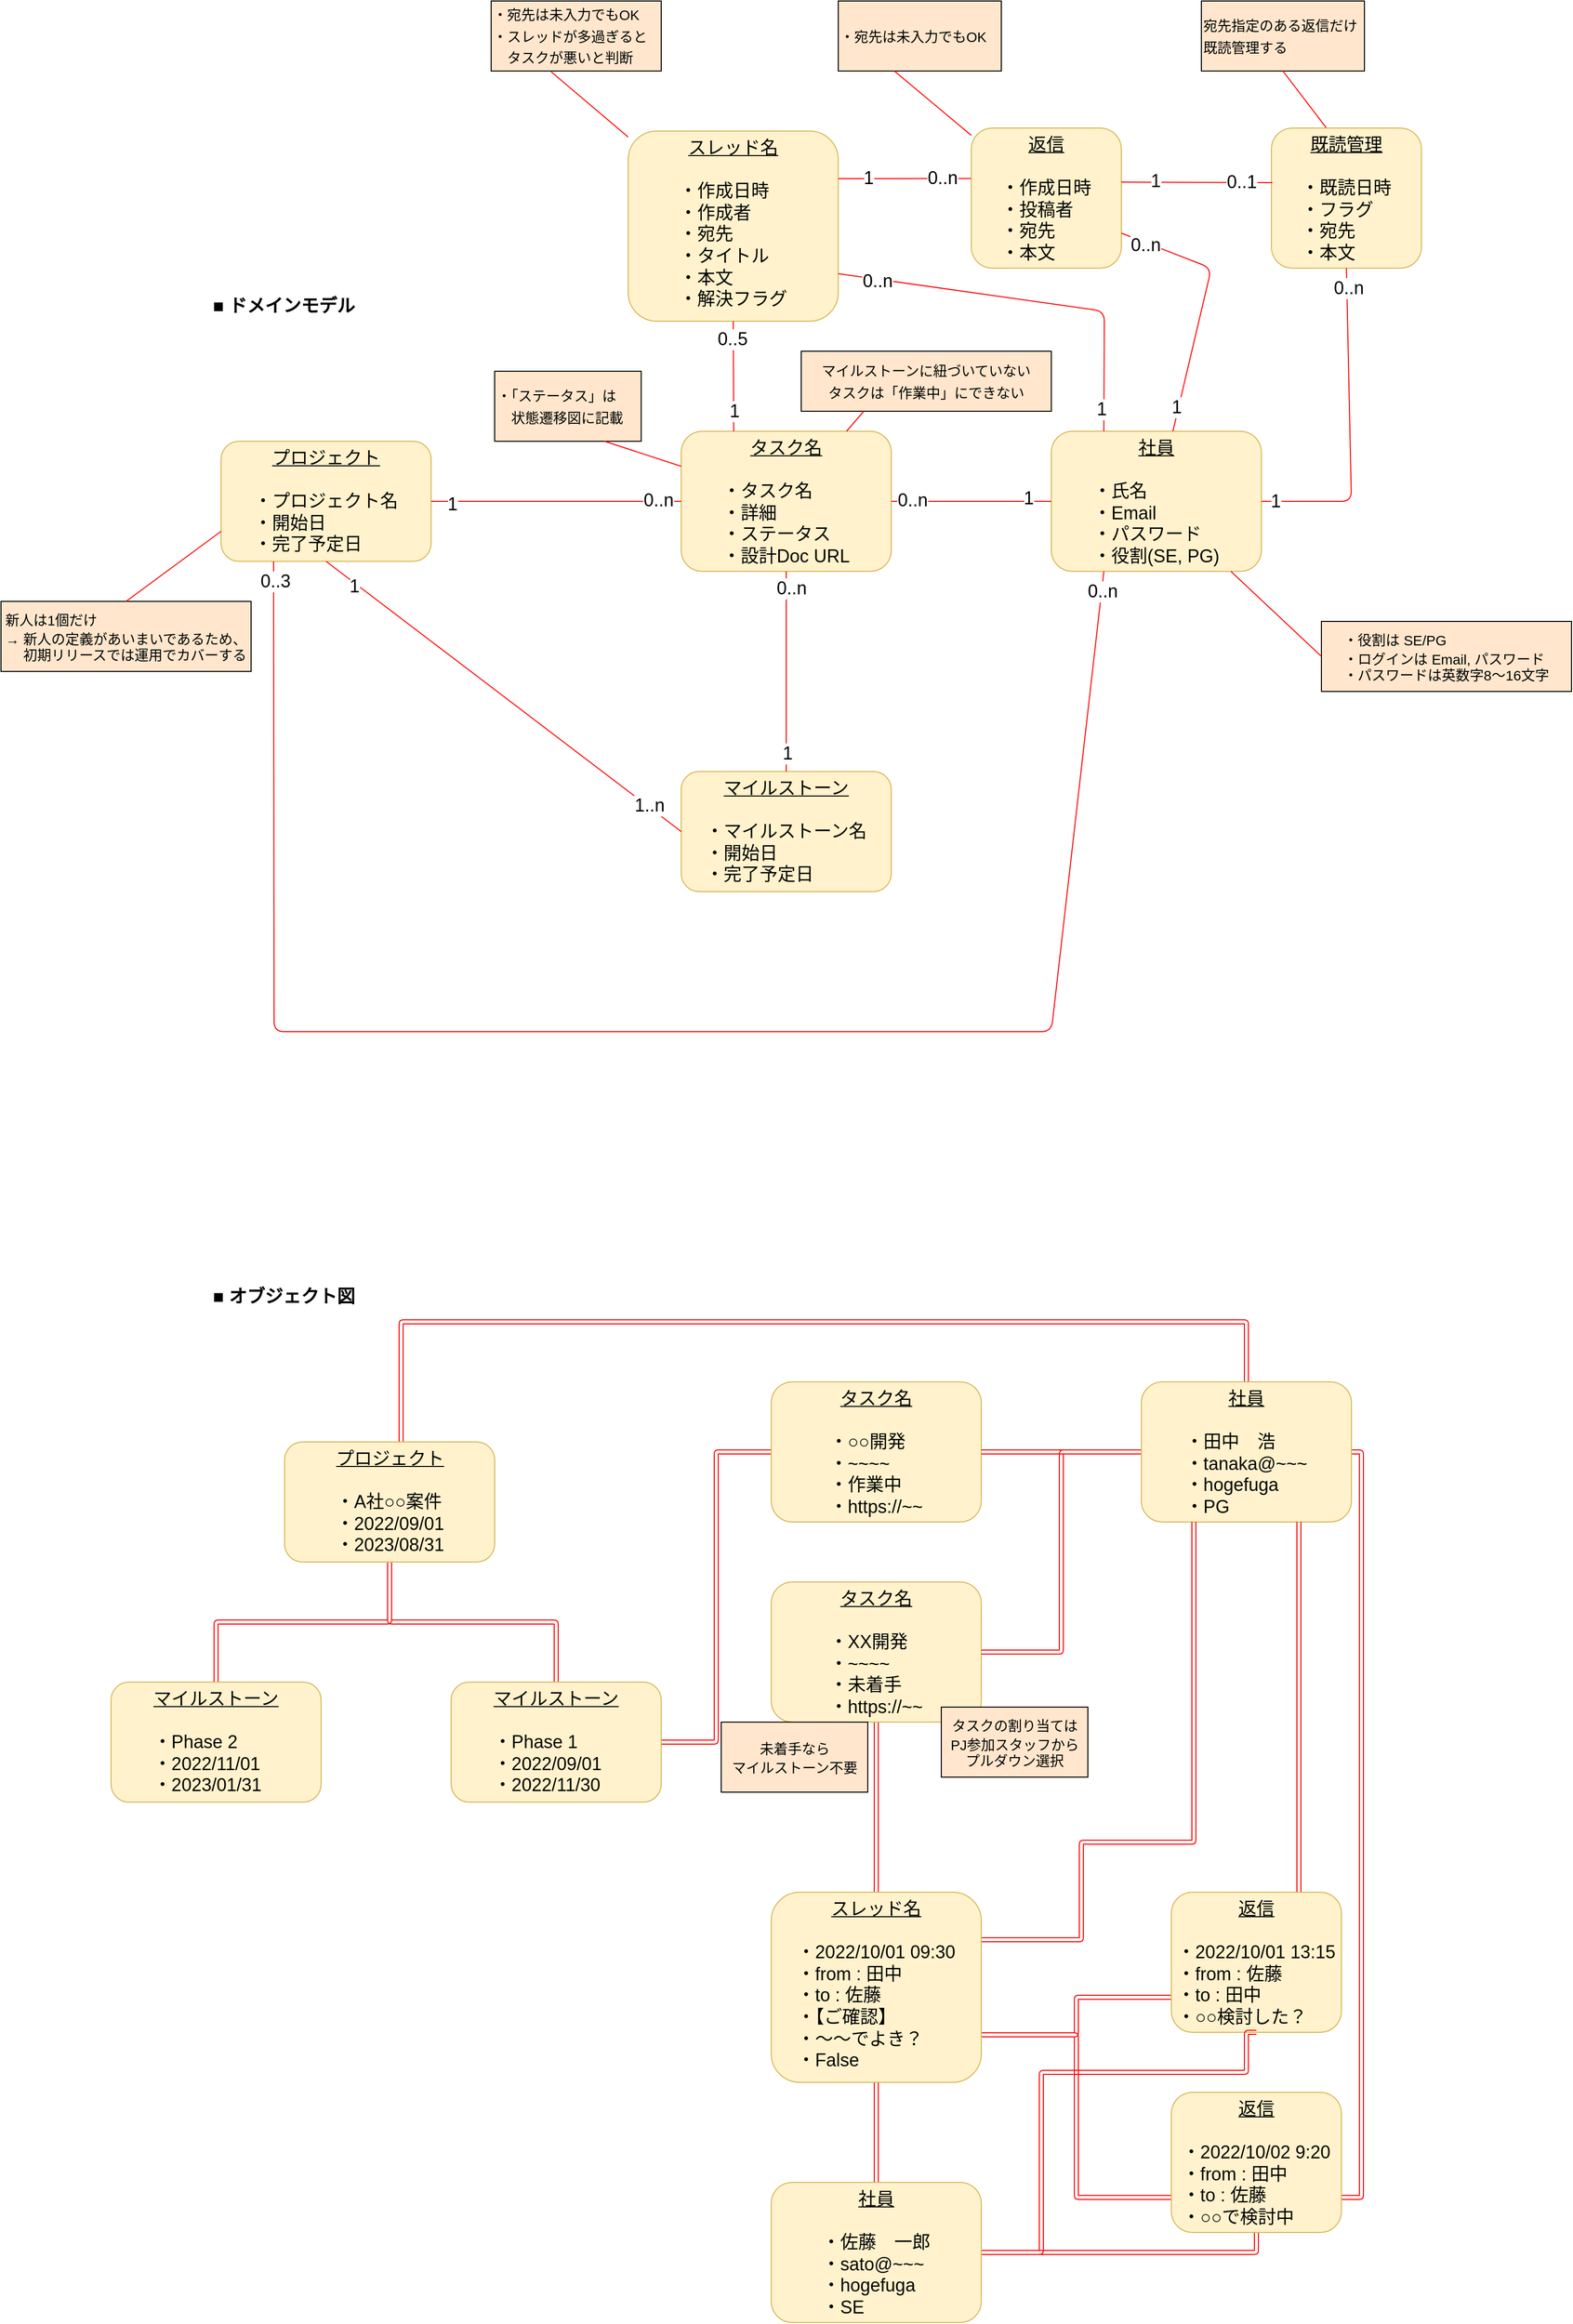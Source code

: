 <mxfile>
    <diagram id="kV98len1ymx3FDmM5QV4" name="Page-1">
        <mxGraphModel dx="2331" dy="1894" grid="1" gridSize="10" guides="1" tooltips="1" connect="1" arrows="1" fold="1" page="1" pageScale="1" pageWidth="850" pageHeight="1100" math="0" shadow="0">
            <root>
                <mxCell id="0"/>
                <mxCell id="1" parent="0"/>
                <mxCell id="2" value="&lt;b style=&quot;border-color: var(--border-color); font-size: 18px;&quot;&gt;■ ドメインモデル&lt;/b&gt;" style="text;html=1;strokeColor=none;fillColor=none;align=left;verticalAlign=middle;whiteSpace=wrap;rounded=0;" parent="1" vertex="1">
                    <mxGeometry x="20" y="10" width="160" height="30" as="geometry"/>
                </mxCell>
                <mxCell id="3" value="&lt;b style=&quot;border-color: var(--border-color); font-size: 18px;&quot;&gt;■ オブジェクト図&lt;/b&gt;" style="text;html=1;strokeColor=none;fillColor=none;align=left;verticalAlign=middle;whiteSpace=wrap;rounded=0;" parent="1" vertex="1">
                    <mxGeometry x="20" y="1000" width="170" height="30" as="geometry"/>
                </mxCell>
                <mxCell id="4" value="&lt;u&gt;プロジェクト&lt;/u&gt;&lt;br&gt;&lt;br&gt;&lt;div style=&quot;text-align: left;&quot;&gt;&lt;span style=&quot;background-color: initial;&quot;&gt;・プロジェクト名&lt;/span&gt;&lt;/div&gt;&lt;div style=&quot;text-align: left;&quot;&gt;&lt;span style=&quot;background-color: initial;&quot;&gt;・開始日&lt;/span&gt;&lt;/div&gt;&lt;div style=&quot;text-align: left;&quot;&gt;&lt;span style=&quot;background-color: initial;&quot;&gt;・完了予定日&lt;/span&gt;&lt;/div&gt;" style="rounded=1;whiteSpace=wrap;html=1;fontSize=18;verticalAlign=top;fillColor=#fff2cc;strokeColor=#d6b656;" parent="1" vertex="1">
                    <mxGeometry x="30" y="160" width="210" height="120" as="geometry"/>
                </mxCell>
                <mxCell id="5" value="&lt;u&gt;タスク名&lt;/u&gt;&lt;br&gt;&lt;br&gt;&lt;div style=&quot;text-align: left;&quot;&gt;&lt;span style=&quot;background-color: initial;&quot;&gt;・タスク名&lt;/span&gt;&lt;/div&gt;&lt;div style=&quot;text-align: left;&quot;&gt;&lt;span style=&quot;background-color: initial;&quot;&gt;・詳細&lt;/span&gt;&lt;/div&gt;&lt;div style=&quot;text-align: left;&quot;&gt;&lt;span style=&quot;background-color: initial;&quot;&gt;・ステータス&lt;/span&gt;&lt;/div&gt;&lt;div style=&quot;text-align: left;&quot;&gt;&lt;span style=&quot;background-color: initial;&quot;&gt;・設計Doc URL&lt;/span&gt;&lt;/div&gt;" style="rounded=1;whiteSpace=wrap;html=1;fontSize=18;verticalAlign=top;fillColor=#fff2cc;strokeColor=#d6b656;" parent="1" vertex="1">
                    <mxGeometry x="490" y="150" width="210" height="140" as="geometry"/>
                </mxCell>
                <mxCell id="6" value="" style="endArrow=none;html=1;fontSize=18;exitX=1;exitY=0.5;exitDx=0;exitDy=0;entryX=0;entryY=0.5;entryDx=0;entryDy=0;strokeColor=#FF0000;" parent="1" source="4" target="5" edge="1">
                    <mxGeometry width="50" height="50" relative="1" as="geometry">
                        <mxPoint x="300" y="150" as="sourcePoint"/>
                        <mxPoint x="350" y="100" as="targetPoint"/>
                    </mxGeometry>
                </mxCell>
                <mxCell id="7" value="0..n" style="edgeLabel;html=1;align=center;verticalAlign=middle;resizable=0;points=[];fontSize=18;" parent="6" vertex="1" connectable="0">
                    <mxGeometry x="0.814" y="1" relative="1" as="geometry">
                        <mxPoint as="offset"/>
                    </mxGeometry>
                </mxCell>
                <mxCell id="8" value="1" style="edgeLabel;html=1;align=center;verticalAlign=middle;resizable=0;points=[];fontSize=18;" parent="6" vertex="1" connectable="0">
                    <mxGeometry x="-0.832" y="-3" relative="1" as="geometry">
                        <mxPoint as="offset"/>
                    </mxGeometry>
                </mxCell>
                <mxCell id="9" value="&lt;u&gt;マイルストーン&lt;/u&gt;&lt;br&gt;&lt;br&gt;&lt;div style=&quot;text-align: left;&quot;&gt;&lt;span style=&quot;background-color: initial;&quot;&gt;・マイルストーン名&lt;/span&gt;&lt;/div&gt;&lt;div style=&quot;text-align: left;&quot;&gt;&lt;span style=&quot;background-color: initial;&quot;&gt;・開始日&lt;/span&gt;&lt;/div&gt;&lt;div style=&quot;text-align: left;&quot;&gt;&lt;span style=&quot;background-color: initial;&quot;&gt;・完了予定日&lt;/span&gt;&lt;/div&gt;" style="rounded=1;whiteSpace=wrap;html=1;fontSize=18;verticalAlign=top;fillColor=#fff2cc;strokeColor=#d6b656;" parent="1" vertex="1">
                    <mxGeometry x="490" y="490" width="210" height="120" as="geometry"/>
                </mxCell>
                <mxCell id="10" value="" style="endArrow=none;html=1;fontSize=18;exitX=0.5;exitY=1;exitDx=0;exitDy=0;entryX=0;entryY=0.5;entryDx=0;entryDy=0;strokeColor=#FF0000;" parent="1" source="4" target="9" edge="1">
                    <mxGeometry width="50" height="50" relative="1" as="geometry">
                        <mxPoint x="250" y="280" as="sourcePoint"/>
                        <mxPoint x="500" y="280" as="targetPoint"/>
                    </mxGeometry>
                </mxCell>
                <mxCell id="11" value="1..n" style="edgeLabel;html=1;align=center;verticalAlign=middle;resizable=0;points=[];fontSize=18;" parent="10" vertex="1" connectable="0">
                    <mxGeometry x="0.814" y="1" relative="1" as="geometry">
                        <mxPoint as="offset"/>
                    </mxGeometry>
                </mxCell>
                <mxCell id="12" value="1" style="edgeLabel;html=1;align=center;verticalAlign=middle;resizable=0;points=[];fontSize=18;" parent="10" vertex="1" connectable="0">
                    <mxGeometry x="-0.832" y="-3" relative="1" as="geometry">
                        <mxPoint as="offset"/>
                    </mxGeometry>
                </mxCell>
                <mxCell id="16" value="" style="endArrow=none;html=1;fontSize=18;exitX=0.5;exitY=1;exitDx=0;exitDy=0;strokeColor=#FF0000;" parent="1" source="5" target="9" edge="1">
                    <mxGeometry width="50" height="50" relative="1" as="geometry">
                        <mxPoint x="370" y="260" as="sourcePoint"/>
                        <mxPoint x="725" y="500" as="targetPoint"/>
                    </mxGeometry>
                </mxCell>
                <mxCell id="17" value="1" style="edgeLabel;html=1;align=center;verticalAlign=middle;resizable=0;points=[];fontSize=18;" parent="16" vertex="1" connectable="0">
                    <mxGeometry x="0.814" y="1" relative="1" as="geometry">
                        <mxPoint as="offset"/>
                    </mxGeometry>
                </mxCell>
                <mxCell id="18" value="1" style="edgeLabel;html=1;align=center;verticalAlign=middle;resizable=0;points=[];fontSize=18;" parent="16" vertex="1" connectable="0">
                    <mxGeometry x="-0.832" y="-3" relative="1" as="geometry">
                        <mxPoint as="offset"/>
                    </mxGeometry>
                </mxCell>
                <mxCell id="19" value="0..n" style="edgeLabel;html=1;align=center;verticalAlign=middle;resizable=0;points=[];fontSize=18;" parent="16" vertex="1" connectable="0">
                    <mxGeometry x="-0.829" y="5" relative="1" as="geometry">
                        <mxPoint as="offset"/>
                    </mxGeometry>
                </mxCell>
                <mxCell id="20" value="&lt;font style=&quot;font-size: 14px;&quot;&gt;マイルストーンに紐づいていない&lt;br&gt;タスクは「作業中」にできない&lt;/font&gt;" style="rounded=0;whiteSpace=wrap;html=1;fontSize=18;fillColor=#FFE6CC;" parent="1" vertex="1">
                    <mxGeometry x="610" y="70" width="250" height="60" as="geometry"/>
                </mxCell>
                <mxCell id="21" value="" style="endArrow=none;html=1;fontSize=18;exitX=0.25;exitY=1;exitDx=0;exitDy=0;strokeColor=#FF0000;" parent="1" source="20" target="5" edge="1">
                    <mxGeometry width="50" height="50" relative="1" as="geometry">
                        <mxPoint x="200" y="500" as="sourcePoint"/>
                        <mxPoint x="555" y="740" as="targetPoint"/>
                    </mxGeometry>
                </mxCell>
                <mxCell id="24" value="&lt;u&gt;社員&lt;/u&gt;&lt;br&gt;&lt;br&gt;&lt;div style=&quot;text-align: left;&quot;&gt;&lt;span style=&quot;background-color: initial;&quot;&gt;・氏名&lt;/span&gt;&lt;/div&gt;&lt;div style=&quot;text-align: left;&quot;&gt;&lt;span style=&quot;background-color: initial;&quot;&gt;・Email&lt;/span&gt;&lt;/div&gt;&lt;div style=&quot;text-align: left;&quot;&gt;&lt;span style=&quot;background-color: initial;&quot;&gt;・パスワード&lt;/span&gt;&lt;/div&gt;&lt;div style=&quot;text-align: left;&quot;&gt;&lt;span style=&quot;background-color: initial;&quot;&gt;・役割(SE, PG)&lt;/span&gt;&lt;/div&gt;" style="rounded=1;whiteSpace=wrap;html=1;fontSize=18;verticalAlign=top;fillColor=#fff2cc;strokeColor=#d6b656;" parent="1" vertex="1">
                    <mxGeometry x="860" y="150" width="210" height="140" as="geometry"/>
                </mxCell>
                <mxCell id="25" value="&lt;div style=&quot;text-align: left;&quot;&gt;&lt;span style=&quot;font-size: 14px; background-color: initial;&quot;&gt;・役割は SE/PG&lt;/span&gt;&lt;/div&gt;&lt;span style=&quot;font-size: 14px;&quot;&gt;&lt;div style=&quot;text-align: left;&quot;&gt;&lt;span style=&quot;background-color: initial;&quot;&gt;・ログインは Email, パスワード&lt;/span&gt;&lt;/div&gt;&lt;div style=&quot;text-align: left;&quot;&gt;&lt;span style=&quot;background-color: initial;&quot;&gt;・パスワードは英数字8～16文字&lt;/span&gt;&lt;/div&gt;&lt;/span&gt;" style="rounded=0;whiteSpace=wrap;html=1;fontSize=18;fillColor=#FFE6CC;" parent="1" vertex="1">
                    <mxGeometry x="1130" y="340" width="250" height="70" as="geometry"/>
                </mxCell>
                <mxCell id="26" value="" style="endArrow=none;html=1;fontSize=18;exitX=0;exitY=0.5;exitDx=0;exitDy=0;strokeColor=#FF0000;" parent="1" source="25" target="24" edge="1">
                    <mxGeometry width="50" height="50" relative="1" as="geometry">
                        <mxPoint x="1173.75" y="170" as="sourcePoint"/>
                        <mxPoint x="1100" y="240" as="targetPoint"/>
                    </mxGeometry>
                </mxCell>
                <mxCell id="31" value="" style="endArrow=none;html=1;fontSize=18;exitX=0;exitY=0.5;exitDx=0;exitDy=0;strokeColor=#FF0000;entryX=1;entryY=0.5;entryDx=0;entryDy=0;" parent="1" source="24" target="5" edge="1">
                    <mxGeometry width="50" height="50" relative="1" as="geometry">
                        <mxPoint x="752.5" y="90" as="sourcePoint"/>
                        <mxPoint x="678.75" y="160" as="targetPoint"/>
                    </mxGeometry>
                </mxCell>
                <mxCell id="32" value="&lt;span style=&quot;font-size: 18px;&quot;&gt;0..n&lt;/span&gt;" style="edgeLabel;html=1;align=center;verticalAlign=middle;resizable=0;points=[];fontSize=14;" parent="31" vertex="1" connectable="0">
                    <mxGeometry x="0.738" y="-1" relative="1" as="geometry">
                        <mxPoint as="offset"/>
                    </mxGeometry>
                </mxCell>
                <mxCell id="33" value="1" style="edgeLabel;html=1;align=center;verticalAlign=middle;resizable=0;points=[];fontSize=18;" parent="31" vertex="1" connectable="0">
                    <mxGeometry x="-0.709" y="-3" relative="1" as="geometry">
                        <mxPoint as="offset"/>
                    </mxGeometry>
                </mxCell>
                <mxCell id="36" value="" style="endArrow=none;html=1;fontSize=18;exitX=0.25;exitY=1;exitDx=0;exitDy=0;strokeColor=#FF0000;entryX=0.25;entryY=1;entryDx=0;entryDy=0;" parent="1" source="24" target="4" edge="1">
                    <mxGeometry width="50" height="50" relative="1" as="geometry">
                        <mxPoint x="530" y="360" as="sourcePoint"/>
                        <mxPoint x="370" y="360" as="targetPoint"/>
                        <Array as="points">
                            <mxPoint x="860" y="750"/>
                            <mxPoint x="83" y="750"/>
                        </Array>
                    </mxGeometry>
                </mxCell>
                <mxCell id="37" value="&lt;span style=&quot;font-size: 18px;&quot;&gt;0..3&lt;/span&gt;" style="edgeLabel;html=1;align=center;verticalAlign=middle;resizable=0;points=[];fontSize=14;" parent="36" vertex="1" connectable="0">
                    <mxGeometry x="0.738" y="-1" relative="1" as="geometry">
                        <mxPoint y="-204" as="offset"/>
                    </mxGeometry>
                </mxCell>
                <mxCell id="38" value="0..n" style="edgeLabel;html=1;align=center;verticalAlign=middle;resizable=0;points=[];fontSize=18;" parent="36" vertex="1" connectable="0">
                    <mxGeometry x="-0.709" y="-3" relative="1" as="geometry">
                        <mxPoint x="29" y="-227" as="offset"/>
                    </mxGeometry>
                </mxCell>
                <mxCell id="39" value="&lt;div style=&quot;text-align: left;&quot;&gt;&lt;span style=&quot;font-size: 14px; background-color: initial;&quot;&gt;新人は1個だけ&lt;/span&gt;&lt;/div&gt;&lt;span style=&quot;font-size: 14px;&quot;&gt;&lt;div style=&quot;text-align: left;&quot;&gt;&lt;span style=&quot;background-color: initial;&quot;&gt;→ 新人の定義があいまいであるため、&lt;/span&gt;&lt;/div&gt;&lt;div style=&quot;text-align: left;&quot;&gt;&lt;span style=&quot;background-color: initial;&quot;&gt;　 初期リリースでは運用でカバーする&lt;/span&gt;&lt;/div&gt;&lt;/span&gt;" style="rounded=0;whiteSpace=wrap;html=1;fontSize=18;fillColor=#FFE6CC;" parent="1" vertex="1">
                    <mxGeometry x="-190" y="320" width="250" height="70" as="geometry"/>
                </mxCell>
                <mxCell id="40" value="" style="endArrow=none;html=1;fontSize=18;exitX=0;exitY=0.75;exitDx=0;exitDy=0;strokeColor=#FF0000;entryX=0.5;entryY=0;entryDx=0;entryDy=0;" parent="1" source="4" target="39" edge="1">
                    <mxGeometry width="50" height="50" relative="1" as="geometry">
                        <mxPoint x="13.75" y="220" as="sourcePoint"/>
                        <mxPoint x="-60" y="290" as="targetPoint"/>
                    </mxGeometry>
                </mxCell>
                <mxCell id="42" value="&lt;u&gt;スレッド名&lt;/u&gt;&lt;br&gt;&lt;br&gt;&lt;div style=&quot;text-align: left;&quot;&gt;&lt;span style=&quot;background-color: initial;&quot;&gt;・作成日時&lt;/span&gt;&lt;/div&gt;&lt;div style=&quot;text-align: left;&quot;&gt;&lt;span style=&quot;background-color: initial;&quot;&gt;・作成者&lt;/span&gt;&lt;/div&gt;&lt;div style=&quot;text-align: left;&quot;&gt;&lt;span style=&quot;background-color: initial;&quot;&gt;・宛先&lt;/span&gt;&lt;/div&gt;&lt;div style=&quot;text-align: left;&quot;&gt;&lt;span style=&quot;background-color: initial;&quot;&gt;・タイトル&lt;/span&gt;&lt;/div&gt;&lt;div style=&quot;text-align: left;&quot;&gt;&lt;span style=&quot;background-color: initial;&quot;&gt;・本文&lt;/span&gt;&lt;/div&gt;&lt;div style=&quot;text-align: left;&quot;&gt;&lt;span style=&quot;background-color: initial;&quot;&gt;・解決フラグ&lt;/span&gt;&lt;/div&gt;" style="rounded=1;whiteSpace=wrap;html=1;fontSize=18;verticalAlign=top;fillColor=#fff2cc;strokeColor=#d6b656;" parent="1" vertex="1">
                    <mxGeometry x="437" y="-150" width="210" height="190" as="geometry"/>
                </mxCell>
                <mxCell id="43" value="&lt;span style=&quot;font-size: 14px;&quot;&gt;・宛先は未入力でもOK&lt;br&gt;・スレッドが多過ぎると&lt;br&gt;　タスクが悪いと判断&lt;br&gt;&lt;/span&gt;" style="rounded=0;whiteSpace=wrap;html=1;fontSize=18;fillColor=#FFE6CC;align=left;" parent="1" vertex="1">
                    <mxGeometry x="300" y="-280" width="170" height="70" as="geometry"/>
                </mxCell>
                <mxCell id="45" value="" style="endArrow=none;html=1;fontSize=18;exitX=0.353;exitY=1.01;exitDx=0;exitDy=0;strokeColor=#FF0000;exitPerimeter=0;" parent="1" source="43" target="42" edge="1">
                    <mxGeometry width="50" height="50" relative="1" as="geometry">
                        <mxPoint x="763.75" y="-120" as="sourcePoint"/>
                        <mxPoint x="690" y="-50" as="targetPoint"/>
                    </mxGeometry>
                </mxCell>
                <mxCell id="47" value="" style="endArrow=none;html=1;fontSize=18;exitX=0.5;exitY=1;exitDx=0;exitDy=0;strokeColor=#FF0000;entryX=0.25;entryY=0;entryDx=0;entryDy=0;" parent="1" source="42" target="5" edge="1">
                    <mxGeometry width="50" height="50" relative="1" as="geometry">
                        <mxPoint x="740.01" y="-139.6" as="sourcePoint"/>
                        <mxPoint x="640" y="-92.5" as="targetPoint"/>
                    </mxGeometry>
                </mxCell>
                <mxCell id="48" value="1" style="edgeLabel;html=1;align=center;verticalAlign=middle;resizable=0;points=[];fontSize=18;" parent="47" vertex="1" connectable="0">
                    <mxGeometry x="0.476" relative="1" as="geometry">
                        <mxPoint y="9" as="offset"/>
                    </mxGeometry>
                </mxCell>
                <mxCell id="49" value="0..5" style="edgeLabel;html=1;align=center;verticalAlign=middle;resizable=0;points=[];fontSize=18;" parent="47" vertex="1" connectable="0">
                    <mxGeometry x="-0.506" y="-1" relative="1" as="geometry">
                        <mxPoint y="-9" as="offset"/>
                    </mxGeometry>
                </mxCell>
                <mxCell id="50" value="&lt;u&gt;返信&lt;/u&gt;&lt;br&gt;&lt;br&gt;&lt;div style=&quot;text-align: left;&quot;&gt;&lt;span style=&quot;background-color: initial;&quot;&gt;・作成日時&lt;/span&gt;&lt;/div&gt;&lt;div style=&quot;text-align: left;&quot;&gt;&lt;span style=&quot;background-color: initial;&quot;&gt;・投稿者&lt;/span&gt;&lt;/div&gt;&lt;div style=&quot;text-align: left;&quot;&gt;&lt;span style=&quot;background-color: initial;&quot;&gt;・宛先&lt;/span&gt;&lt;/div&gt;&lt;div style=&quot;text-align: left;&quot;&gt;&lt;span style=&quot;background-color: initial;&quot;&gt;・本文&lt;/span&gt;&lt;br&gt;&lt;/div&gt;&lt;div style=&quot;text-align: left;&quot;&gt;&lt;br&gt;&lt;/div&gt;" style="rounded=1;whiteSpace=wrap;html=1;fontSize=18;verticalAlign=top;fillColor=#fff2cc;strokeColor=#d6b656;" parent="1" vertex="1">
                    <mxGeometry x="780" y="-153" width="150" height="140" as="geometry"/>
                </mxCell>
                <mxCell id="51" value="&lt;span style=&quot;font-size: 14px;&quot;&gt;・宛先は未入力でもOK&lt;br&gt;&lt;/span&gt;" style="rounded=0;whiteSpace=wrap;html=1;fontSize=18;fillColor=#FFE6CC;align=left;" parent="1" vertex="1">
                    <mxGeometry x="647" y="-280" width="163" height="70" as="geometry"/>
                </mxCell>
                <mxCell id="53" value="" style="endArrow=none;html=1;fontSize=18;exitX=0.344;exitY=1;exitDx=0;exitDy=0;strokeColor=#FF0000;exitPerimeter=0;" parent="1" source="51" target="50" edge="1">
                    <mxGeometry width="50" height="50" relative="1" as="geometry">
                        <mxPoint x="703.01" y="-180.0" as="sourcePoint"/>
                        <mxPoint x="780" y="-114.724" as="targetPoint"/>
                    </mxGeometry>
                </mxCell>
                <mxCell id="54" value="&lt;span style=&quot;font-size: 14px;&quot;&gt;・「ステータス」は&lt;br&gt;　状態遷移図に記載&lt;br&gt;&lt;/span&gt;" style="rounded=0;whiteSpace=wrap;html=1;fontSize=18;fillColor=#FFE6CC;align=left;" parent="1" vertex="1">
                    <mxGeometry x="303.5" y="90" width="146.5" height="70" as="geometry"/>
                </mxCell>
                <mxCell id="56" value="" style="endArrow=none;html=1;fontSize=18;exitX=0.75;exitY=1;exitDx=0;exitDy=0;strokeColor=#FF0000;entryX=0;entryY=0.25;entryDx=0;entryDy=0;" parent="1" source="54" target="5" edge="1">
                    <mxGeometry width="50" height="50" relative="1" as="geometry">
                        <mxPoint x="338.25" y="-70.0" as="sourcePoint"/>
                        <mxPoint x="415.24" y="-4.724" as="targetPoint"/>
                    </mxGeometry>
                </mxCell>
                <mxCell id="57" value="" style="endArrow=none;html=1;fontSize=18;exitX=1;exitY=0.25;exitDx=0;exitDy=0;strokeColor=#FF0000;entryX=-0.003;entryY=0.36;entryDx=0;entryDy=0;entryPerimeter=0;" parent="1" source="42" target="50" edge="1">
                    <mxGeometry width="50" height="50" relative="1" as="geometry">
                        <mxPoint x="910.005" y="-300" as="sourcePoint"/>
                        <mxPoint x="1196.63" y="-490" as="targetPoint"/>
                    </mxGeometry>
                </mxCell>
                <mxCell id="58" value="1" style="edgeLabel;html=1;align=center;verticalAlign=middle;resizable=0;points=[];fontSize=18;" parent="57" vertex="1" connectable="0">
                    <mxGeometry x="-0.55" y="1" relative="1" as="geometry">
                        <mxPoint as="offset"/>
                    </mxGeometry>
                </mxCell>
                <mxCell id="59" value="0..n" style="edgeLabel;html=1;align=center;verticalAlign=middle;resizable=0;points=[];fontSize=18;" parent="57" vertex="1" connectable="0">
                    <mxGeometry x="0.566" y="1" relative="1" as="geometry">
                        <mxPoint as="offset"/>
                    </mxGeometry>
                </mxCell>
                <mxCell id="61" value="" style="endArrow=none;html=1;fontSize=18;strokeColor=#FF0000;entryX=1;entryY=0.75;entryDx=0;entryDy=0;" parent="1" source="24" target="50" edge="1">
                    <mxGeometry width="50" height="50" relative="1" as="geometry">
                        <mxPoint x="589.995" y="570" as="sourcePoint"/>
                        <mxPoint x="1246.62" y="260" as="targetPoint"/>
                        <Array as="points">
                            <mxPoint x="1020" y="-13"/>
                        </Array>
                    </mxGeometry>
                </mxCell>
                <mxCell id="62" value="1" style="edgeLabel;html=1;align=center;verticalAlign=middle;resizable=0;points=[];fontSize=18;" parent="61" vertex="1" connectable="0">
                    <mxGeometry x="-0.67" y="7" relative="1" as="geometry">
                        <mxPoint y="20" as="offset"/>
                    </mxGeometry>
                </mxCell>
                <mxCell id="63" value="0..n" style="edgeLabel;html=1;align=center;verticalAlign=middle;resizable=0;points=[];fontSize=18;" parent="61" vertex="1" connectable="0">
                    <mxGeometry x="0.792" y="2" relative="1" as="geometry">
                        <mxPoint x="-1" as="offset"/>
                    </mxGeometry>
                </mxCell>
                <mxCell id="64" value="" style="endArrow=none;html=1;fontSize=18;strokeColor=#FF0000;entryX=1;entryY=0.75;entryDx=0;entryDy=0;exitX=0.25;exitY=0;exitDx=0;exitDy=0;" parent="1" source="24" target="42" edge="1">
                    <mxGeometry width="50" height="50" relative="1" as="geometry">
                        <mxPoint x="931.524" y="144" as="sourcePoint"/>
                        <mxPoint x="880" y="-54" as="targetPoint"/>
                        <Array as="points">
                            <mxPoint x="913" y="30"/>
                        </Array>
                    </mxGeometry>
                </mxCell>
                <mxCell id="65" value="1" style="edgeLabel;html=1;align=center;verticalAlign=middle;resizable=0;points=[];fontSize=18;" parent="64" vertex="1" connectable="0">
                    <mxGeometry x="-0.67" y="7" relative="1" as="geometry">
                        <mxPoint x="4" y="42" as="offset"/>
                    </mxGeometry>
                </mxCell>
                <mxCell id="66" value="0..n" style="edgeLabel;html=1;align=center;verticalAlign=middle;resizable=0;points=[];fontSize=18;" parent="64" vertex="1" connectable="0">
                    <mxGeometry x="0.792" y="2" relative="1" as="geometry">
                        <mxPoint x="-1" as="offset"/>
                    </mxGeometry>
                </mxCell>
                <mxCell id="79" style="edgeStyle=orthogonalEdgeStyle;shape=link;html=1;exitX=0.5;exitY=1;exitDx=0;exitDy=0;entryX=0.5;entryY=0;entryDx=0;entryDy=0;strokeColor=#FF0000;fontSize=18;" parent="1" source="67" target="69" edge="1">
                    <mxGeometry relative="1" as="geometry"/>
                </mxCell>
                <mxCell id="80" style="edgeStyle=orthogonalEdgeStyle;shape=link;html=1;exitX=0.5;exitY=1;exitDx=0;exitDy=0;entryX=0.5;entryY=0;entryDx=0;entryDy=0;strokeColor=#FF0000;fontSize=18;" parent="1" source="67" target="68" edge="1">
                    <mxGeometry relative="1" as="geometry"/>
                </mxCell>
                <mxCell id="86" style="edgeStyle=orthogonalEdgeStyle;shape=link;html=1;entryX=0.5;entryY=0;entryDx=0;entryDy=0;strokeColor=#FF0000;fontSize=18;" parent="1" source="67" target="83" edge="1">
                    <mxGeometry relative="1" as="geometry">
                        <Array as="points">
                            <mxPoint x="210" y="1040"/>
                            <mxPoint x="1055" y="1040"/>
                        </Array>
                    </mxGeometry>
                </mxCell>
                <mxCell id="67" value="&lt;u&gt;プロジェクト&lt;/u&gt;&lt;br&gt;&lt;br&gt;&lt;div style=&quot;text-align: left;&quot;&gt;&lt;span style=&quot;background-color: initial;&quot;&gt;・A社○○案件&lt;/span&gt;&lt;/div&gt;&lt;div style=&quot;text-align: left;&quot;&gt;&lt;span style=&quot;background-color: initial;&quot;&gt;・2022/09/01&lt;/span&gt;&lt;/div&gt;&lt;div style=&quot;text-align: left;&quot;&gt;&lt;span style=&quot;background-color: initial;&quot;&gt;・2023/08/31&lt;/span&gt;&lt;/div&gt;" style="rounded=1;whiteSpace=wrap;html=1;fontSize=18;verticalAlign=top;fillColor=#fff2cc;strokeColor=#d6b656;" parent="1" vertex="1">
                    <mxGeometry x="93.5" y="1160" width="210" height="120" as="geometry"/>
                </mxCell>
                <mxCell id="68" value="&lt;u&gt;マイルストーン&lt;/u&gt;&lt;br&gt;&lt;br&gt;&lt;div style=&quot;text-align: left;&quot;&gt;&lt;span style=&quot;background-color: initial;&quot;&gt;・Phase 2&lt;/span&gt;&lt;/div&gt;&lt;div style=&quot;text-align: left;&quot;&gt;&lt;span style=&quot;background-color: initial;&quot;&gt;・2022/11/01&lt;/span&gt;&lt;/div&gt;&lt;div style=&quot;text-align: left;&quot;&gt;&lt;span style=&quot;background-color: initial;&quot;&gt;・2023/01/31&lt;/span&gt;&lt;/div&gt;" style="rounded=1;whiteSpace=wrap;html=1;fontSize=18;verticalAlign=top;fillColor=#fff2cc;strokeColor=#d6b656;" parent="1" vertex="1">
                    <mxGeometry x="-80" y="1400" width="210" height="120" as="geometry"/>
                </mxCell>
                <mxCell id="77" style="edgeStyle=orthogonalEdgeStyle;html=1;exitX=1;exitY=0.5;exitDx=0;exitDy=0;entryX=0;entryY=0.5;entryDx=0;entryDy=0;strokeColor=#FF0000;fontSize=18;shape=link;" parent="1" source="69" target="75" edge="1">
                    <mxGeometry relative="1" as="geometry"/>
                </mxCell>
                <mxCell id="69" value="&lt;u&gt;マイルストーン&lt;/u&gt;&lt;br&gt;&lt;br&gt;&lt;div style=&quot;text-align: left;&quot;&gt;&lt;span style=&quot;background-color: initial;&quot;&gt;・Phase 1&lt;/span&gt;&lt;/div&gt;&lt;div style=&quot;text-align: left;&quot;&gt;&lt;span style=&quot;background-color: initial;&quot;&gt;・2022/09/01&lt;/span&gt;&lt;/div&gt;&lt;div style=&quot;text-align: left;&quot;&gt;&lt;span style=&quot;background-color: initial;&quot;&gt;・2022/11/30&lt;/span&gt;&lt;/div&gt;" style="rounded=1;whiteSpace=wrap;html=1;fontSize=18;verticalAlign=top;fillColor=#fff2cc;strokeColor=#d6b656;" parent="1" vertex="1">
                    <mxGeometry x="260" y="1400" width="210" height="120" as="geometry"/>
                </mxCell>
                <mxCell id="75" value="&lt;u&gt;タスク名&lt;/u&gt;&lt;br&gt;&lt;br&gt;&lt;div style=&quot;text-align: left;&quot;&gt;&lt;span style=&quot;background-color: initial;&quot;&gt;・○○開発&lt;/span&gt;&lt;/div&gt;&lt;div style=&quot;text-align: left;&quot;&gt;&lt;span style=&quot;background-color: initial;&quot;&gt;・~~~~&lt;/span&gt;&lt;/div&gt;&lt;div style=&quot;text-align: left;&quot;&gt;&lt;span style=&quot;background-color: initial;&quot;&gt;・作業中&lt;/span&gt;&lt;/div&gt;&lt;div style=&quot;text-align: left;&quot;&gt;&lt;span style=&quot;background-color: initial;&quot;&gt;・https://~~&lt;/span&gt;&lt;/div&gt;" style="rounded=1;whiteSpace=wrap;html=1;fontSize=18;verticalAlign=top;fillColor=#fff2cc;strokeColor=#d6b656;" parent="1" vertex="1">
                    <mxGeometry x="580" y="1100" width="210" height="140" as="geometry"/>
                </mxCell>
                <mxCell id="91" style="edgeStyle=orthogonalEdgeStyle;shape=link;html=1;exitX=0.5;exitY=1;exitDx=0;exitDy=0;entryX=0.5;entryY=0;entryDx=0;entryDy=0;strokeColor=#FF0000;fontSize=18;" parent="1" source="76" target="89" edge="1">
                    <mxGeometry relative="1" as="geometry"/>
                </mxCell>
                <mxCell id="76" value="&lt;u&gt;タスク名&lt;/u&gt;&lt;br&gt;&lt;br&gt;&lt;div style=&quot;text-align: left;&quot;&gt;&lt;span style=&quot;background-color: initial;&quot;&gt;・XX&lt;/span&gt;&lt;span style=&quot;background-color: initial;&quot;&gt;開発&lt;/span&gt;&lt;/div&gt;&lt;div style=&quot;border-color: var(--border-color); text-align: left;&quot;&gt;&lt;span style=&quot;border-color: var(--border-color); background-color: initial;&quot;&gt;・~~~~&lt;/span&gt;&lt;/div&gt;&lt;div style=&quot;border-color: var(--border-color); text-align: left;&quot;&gt;&lt;span style=&quot;border-color: var(--border-color); background-color: initial;&quot;&gt;・未着手&lt;/span&gt;&lt;/div&gt;&lt;div style=&quot;border-color: var(--border-color); text-align: left;&quot;&gt;&lt;span style=&quot;border-color: var(--border-color); background-color: initial;&quot;&gt;・https://~~&lt;/span&gt;&lt;/div&gt;" style="rounded=1;whiteSpace=wrap;html=1;fontSize=18;verticalAlign=top;fillColor=#fff2cc;strokeColor=#d6b656;" parent="1" vertex="1">
                    <mxGeometry x="580" y="1300" width="210" height="140" as="geometry"/>
                </mxCell>
                <mxCell id="81" value="&lt;span style=&quot;font-size: 14px;&quot;&gt;未着手なら&lt;br&gt;&lt;div style=&quot;&quot;&gt;&lt;span style=&quot;background-color: initial;&quot;&gt;マイルストーン不要&lt;/span&gt;&lt;/div&gt;&lt;/span&gt;" style="rounded=0;whiteSpace=wrap;html=1;fontSize=18;fillColor=#FFE6CC;align=center;" parent="1" vertex="1">
                    <mxGeometry x="530" y="1440" width="146.5" height="70" as="geometry"/>
                </mxCell>
                <mxCell id="84" style="edgeStyle=orthogonalEdgeStyle;shape=link;html=1;entryX=1;entryY=0.5;entryDx=0;entryDy=0;strokeColor=#FF0000;fontSize=18;" parent="1" source="83" target="75" edge="1">
                    <mxGeometry relative="1" as="geometry"/>
                </mxCell>
                <mxCell id="85" style="edgeStyle=orthogonalEdgeStyle;shape=link;html=1;entryX=1;entryY=0.5;entryDx=0;entryDy=0;strokeColor=#FF0000;fontSize=18;" parent="1" source="83" target="76" edge="1">
                    <mxGeometry relative="1" as="geometry"/>
                </mxCell>
                <mxCell id="100" style="edgeStyle=orthogonalEdgeStyle;shape=link;html=1;exitX=1;exitY=0.5;exitDx=0;exitDy=0;entryX=1;entryY=0.75;entryDx=0;entryDy=0;strokeColor=#FF0000;fontSize=18;" parent="1" source="83" target="97" edge="1">
                    <mxGeometry relative="1" as="geometry"/>
                </mxCell>
                <mxCell id="83" value="&lt;u&gt;社員&lt;/u&gt;&lt;br&gt;&lt;br&gt;&lt;div style=&quot;text-align: left;&quot;&gt;・田中　浩&lt;/div&gt;&lt;div style=&quot;text-align: left;&quot;&gt;&lt;span style=&quot;background-color: initial;&quot;&gt;・tanaka@~~~&lt;/span&gt;&lt;/div&gt;&lt;div style=&quot;text-align: left;&quot;&gt;&lt;span style=&quot;background-color: initial;&quot;&gt;・hogefuga&lt;/span&gt;&lt;/div&gt;&lt;div style=&quot;text-align: left;&quot;&gt;&lt;span style=&quot;background-color: initial;&quot;&gt;・PG&lt;/span&gt;&lt;/div&gt;" style="rounded=1;whiteSpace=wrap;html=1;fontSize=18;verticalAlign=top;fillColor=#fff2cc;strokeColor=#d6b656;" parent="1" vertex="1">
                    <mxGeometry x="950" y="1100" width="210" height="140" as="geometry"/>
                </mxCell>
                <mxCell id="87" value="&lt;div style=&quot;&quot;&gt;&lt;span style=&quot;font-size: 14px; background-color: initial;&quot;&gt;タスクの割り当ては&lt;/span&gt;&lt;/div&gt;&lt;span style=&quot;font-size: 14px;&quot;&gt;&lt;div style=&quot;&quot;&gt;&lt;span style=&quot;background-color: initial;&quot;&gt;PJ参加スタッフから&lt;/span&gt;&lt;/div&gt;&lt;div style=&quot;&quot;&gt;&lt;span style=&quot;background-color: initial;&quot;&gt;プルダウン選択&lt;/span&gt;&lt;/div&gt;&lt;/span&gt;" style="rounded=0;whiteSpace=wrap;html=1;fontSize=18;fillColor=#FFE6CC;align=center;" parent="1" vertex="1">
                    <mxGeometry x="750" y="1425" width="146.5" height="70" as="geometry"/>
                </mxCell>
                <mxCell id="93" style="edgeStyle=orthogonalEdgeStyle;shape=link;html=1;exitX=1;exitY=0.25;exitDx=0;exitDy=0;entryX=0.25;entryY=1;entryDx=0;entryDy=0;strokeColor=#FF0000;fontSize=18;" parent="1" source="89" target="83" edge="1">
                    <mxGeometry relative="1" as="geometry">
                        <Array as="points">
                            <mxPoint x="890" y="1658"/>
                            <mxPoint x="890" y="1560"/>
                            <mxPoint x="1003" y="1560"/>
                        </Array>
                    </mxGeometry>
                </mxCell>
                <mxCell id="94" style="edgeStyle=orthogonalEdgeStyle;shape=link;html=1;exitX=1;exitY=0.75;exitDx=0;exitDy=0;entryX=0;entryY=0.75;entryDx=0;entryDy=0;strokeColor=#FF0000;fontSize=18;" parent="1" source="89" target="90" edge="1">
                    <mxGeometry relative="1" as="geometry"/>
                </mxCell>
                <mxCell id="98" style="edgeStyle=orthogonalEdgeStyle;shape=link;html=1;exitX=1;exitY=0.75;exitDx=0;exitDy=0;entryX=0;entryY=0.75;entryDx=0;entryDy=0;strokeColor=#FF0000;fontSize=18;" parent="1" source="89" target="97" edge="1">
                    <mxGeometry relative="1" as="geometry"/>
                </mxCell>
                <mxCell id="99" style="edgeStyle=orthogonalEdgeStyle;shape=link;html=1;exitX=0.5;exitY=1;exitDx=0;exitDy=0;entryX=0.5;entryY=0;entryDx=0;entryDy=0;strokeColor=#FF0000;fontSize=18;" parent="1" source="89" target="96" edge="1">
                    <mxGeometry relative="1" as="geometry"/>
                </mxCell>
                <mxCell id="89" value="&lt;u&gt;スレッド名&lt;/u&gt;&lt;br&gt;&lt;br&gt;&lt;div style=&quot;text-align: left;&quot;&gt;&lt;span style=&quot;background-color: initial;&quot;&gt;・2022/10/01 09:30&lt;/span&gt;&lt;/div&gt;&lt;div style=&quot;text-align: left;&quot;&gt;&lt;span style=&quot;background-color: initial;&quot;&gt;・from : 田中&lt;/span&gt;&lt;/div&gt;&lt;div style=&quot;text-align: left;&quot;&gt;&lt;span style=&quot;background-color: initial;&quot;&gt;・to : 佐藤&lt;/span&gt;&lt;/div&gt;&lt;div style=&quot;text-align: left;&quot;&gt;&lt;span style=&quot;background-color: initial;&quot;&gt;・【ご確認】&lt;/span&gt;&lt;/div&gt;&lt;div style=&quot;text-align: left;&quot;&gt;&lt;span style=&quot;background-color: initial;&quot;&gt;・～～でよき？&lt;/span&gt;&lt;/div&gt;&lt;div style=&quot;text-align: left;&quot;&gt;&lt;span style=&quot;background-color: initial;&quot;&gt;・False&lt;/span&gt;&lt;/div&gt;" style="rounded=1;whiteSpace=wrap;html=1;fontSize=18;verticalAlign=top;fillColor=#fff2cc;strokeColor=#d6b656;" parent="1" vertex="1">
                    <mxGeometry x="580" y="1610" width="210" height="190" as="geometry"/>
                </mxCell>
                <mxCell id="95" style="edgeStyle=orthogonalEdgeStyle;shape=link;html=1;exitX=0.75;exitY=0;exitDx=0;exitDy=0;entryX=0.75;entryY=1;entryDx=0;entryDy=0;strokeColor=#FF0000;fontSize=18;" parent="1" source="90" target="83" edge="1">
                    <mxGeometry relative="1" as="geometry"/>
                </mxCell>
                <mxCell id="90" value="&lt;u&gt;返信&lt;/u&gt;&lt;br&gt;&lt;br&gt;&lt;div style=&quot;text-align: left;&quot;&gt;&lt;span style=&quot;background-color: initial;&quot;&gt;・2022/10/01 13:15&lt;/span&gt;&lt;/div&gt;&lt;div style=&quot;text-align: left;&quot;&gt;&lt;span style=&quot;background-color: initial;&quot;&gt;・from : 佐藤&lt;/span&gt;&lt;/div&gt;&lt;div style=&quot;text-align: left;&quot;&gt;&lt;span style=&quot;background-color: initial;&quot;&gt;・to : 田中&lt;/span&gt;&lt;/div&gt;&lt;div style=&quot;text-align: left;&quot;&gt;&lt;span style=&quot;background-color: initial;&quot;&gt;・○○検討した？&lt;/span&gt;&lt;br&gt;&lt;/div&gt;&lt;div style=&quot;text-align: left;&quot;&gt;&lt;br&gt;&lt;/div&gt;" style="rounded=1;whiteSpace=wrap;html=1;fontSize=18;verticalAlign=top;fillColor=#fff2cc;strokeColor=#d6b656;" parent="1" vertex="1">
                    <mxGeometry x="980" y="1610" width="170" height="140" as="geometry"/>
                </mxCell>
                <mxCell id="101" style="edgeStyle=orthogonalEdgeStyle;shape=link;html=1;exitX=1;exitY=0.5;exitDx=0;exitDy=0;entryX=0.5;entryY=1;entryDx=0;entryDy=0;strokeColor=#FF0000;fontSize=18;" parent="1" source="96" target="97" edge="1">
                    <mxGeometry relative="1" as="geometry"/>
                </mxCell>
                <mxCell id="102" style="edgeStyle=orthogonalEdgeStyle;shape=link;html=1;exitX=1;exitY=0.5;exitDx=0;exitDy=0;entryX=0.5;entryY=1;entryDx=0;entryDy=0;strokeColor=#FF0000;fontSize=18;" parent="1" source="96" target="90" edge="1">
                    <mxGeometry relative="1" as="geometry">
                        <Array as="points">
                            <mxPoint x="850" y="1970"/>
                            <mxPoint x="850" y="1790"/>
                            <mxPoint x="1055" y="1790"/>
                        </Array>
                    </mxGeometry>
                </mxCell>
                <mxCell id="96" value="&lt;u&gt;社員&lt;/u&gt;&lt;br&gt;&lt;br&gt;&lt;div style=&quot;text-align: left;&quot;&gt;・佐藤　一郎&lt;/div&gt;&lt;div style=&quot;text-align: left;&quot;&gt;&lt;span style=&quot;background-color: initial;&quot;&gt;・sato@~~~&lt;/span&gt;&lt;/div&gt;&lt;div style=&quot;text-align: left;&quot;&gt;&lt;span style=&quot;background-color: initial;&quot;&gt;・hogefuga&lt;/span&gt;&lt;/div&gt;&lt;div style=&quot;text-align: left;&quot;&gt;&lt;span style=&quot;background-color: initial;&quot;&gt;・SE&lt;/span&gt;&lt;/div&gt;" style="rounded=1;whiteSpace=wrap;html=1;fontSize=18;verticalAlign=top;fillColor=#fff2cc;strokeColor=#d6b656;" parent="1" vertex="1">
                    <mxGeometry x="580" y="1900" width="210" height="140" as="geometry"/>
                </mxCell>
                <mxCell id="97" value="&lt;u&gt;返信&lt;/u&gt;&lt;br&gt;&lt;br&gt;&lt;div style=&quot;text-align: left;&quot;&gt;&lt;span style=&quot;background-color: initial;&quot;&gt;・2022/10/02 9:20&lt;/span&gt;&lt;/div&gt;&lt;div style=&quot;text-align: left;&quot;&gt;&lt;span style=&quot;background-color: initial;&quot;&gt;・from : 田中&lt;/span&gt;&lt;/div&gt;&lt;div style=&quot;text-align: left;&quot;&gt;&lt;span style=&quot;background-color: initial;&quot;&gt;・to : 佐藤&lt;/span&gt;&lt;/div&gt;&lt;div style=&quot;text-align: left;&quot;&gt;&lt;span style=&quot;background-color: initial;&quot;&gt;・○○で検討中&lt;/span&gt;&lt;br&gt;&lt;/div&gt;&lt;div style=&quot;text-align: left;&quot;&gt;&lt;br&gt;&lt;/div&gt;" style="rounded=1;whiteSpace=wrap;html=1;fontSize=18;verticalAlign=top;fillColor=#fff2cc;strokeColor=#d6b656;" parent="1" vertex="1">
                    <mxGeometry x="980" y="1810" width="170" height="140" as="geometry"/>
                </mxCell>
                <mxCell id="103" value="&lt;u&gt;既読管理&lt;/u&gt;&lt;br&gt;&lt;br&gt;&lt;div style=&quot;text-align: left;&quot;&gt;&lt;span style=&quot;background-color: initial;&quot;&gt;・既読日時&lt;/span&gt;&lt;/div&gt;&lt;div style=&quot;text-align: left;&quot;&gt;&lt;span style=&quot;background-color: initial;&quot;&gt;・フラグ&lt;/span&gt;&lt;/div&gt;&lt;div style=&quot;text-align: left;&quot;&gt;&lt;span style=&quot;background-color: initial;&quot;&gt;・宛先&lt;/span&gt;&lt;/div&gt;&lt;div style=&quot;text-align: left;&quot;&gt;&lt;span style=&quot;background-color: initial;&quot;&gt;・本文&lt;/span&gt;&lt;/div&gt;" style="rounded=1;whiteSpace=wrap;html=1;fontSize=18;verticalAlign=top;fillColor=#fff2cc;strokeColor=#d6b656;" vertex="1" parent="1">
                    <mxGeometry x="1080" y="-153" width="150" height="140" as="geometry"/>
                </mxCell>
                <mxCell id="104" value="" style="endArrow=none;html=1;fontSize=18;strokeColor=#FF0000;entryX=0.007;entryY=0.389;entryDx=0;entryDy=0;entryPerimeter=0;" edge="1" parent="1" target="103">
                    <mxGeometry width="50" height="50" relative="1" as="geometry">
                        <mxPoint x="930" y="-99" as="sourcePoint"/>
                        <mxPoint x="1062.55" y="-100.0" as="targetPoint"/>
                    </mxGeometry>
                </mxCell>
                <mxCell id="105" value="1" style="edgeLabel;html=1;align=center;verticalAlign=middle;resizable=0;points=[];fontSize=18;" vertex="1" connectable="0" parent="104">
                    <mxGeometry x="-0.55" y="1" relative="1" as="geometry">
                        <mxPoint as="offset"/>
                    </mxGeometry>
                </mxCell>
                <mxCell id="106" value="0..1" style="edgeLabel;html=1;align=center;verticalAlign=middle;resizable=0;points=[];fontSize=18;" vertex="1" connectable="0" parent="104">
                    <mxGeometry x="0.566" y="1" relative="1" as="geometry">
                        <mxPoint x="1" as="offset"/>
                    </mxGeometry>
                </mxCell>
                <mxCell id="107" value="&lt;span style=&quot;font-size: 14px;&quot;&gt;宛先指定のある返信だけ&lt;br&gt;既読管理する&lt;br&gt;&lt;/span&gt;" style="rounded=0;whiteSpace=wrap;html=1;fontSize=18;fillColor=#FFE6CC;align=left;" vertex="1" parent="1">
                    <mxGeometry x="1010" y="-280" width="163" height="70" as="geometry"/>
                </mxCell>
                <mxCell id="109" value="" style="endArrow=none;html=1;fontSize=18;exitX=0.5;exitY=1;exitDx=0;exitDy=0;strokeColor=#FF0000;entryX=0.365;entryY=-0.003;entryDx=0;entryDy=0;entryPerimeter=0;" edge="1" parent="1" source="107" target="103">
                    <mxGeometry width="50" height="50" relative="1" as="geometry">
                        <mxPoint x="1053.032" y="-210" as="sourcePoint"/>
                        <mxPoint x="1129.96" y="-145.694" as="targetPoint"/>
                    </mxGeometry>
                </mxCell>
                <mxCell id="111" value="" style="endArrow=none;html=1;fontSize=18;exitX=1;exitY=0.5;exitDx=0;exitDy=0;strokeColor=#FF0000;entryX=0.5;entryY=1;entryDx=0;entryDy=0;" edge="1" parent="1" source="24" target="103">
                    <mxGeometry width="50" height="50" relative="1" as="geometry">
                        <mxPoint x="1101.5" y="-200" as="sourcePoint"/>
                        <mxPoint x="1144.75" y="-143.42" as="targetPoint"/>
                        <Array as="points">
                            <mxPoint x="1160" y="220"/>
                        </Array>
                    </mxGeometry>
                </mxCell>
                <mxCell id="113" value="&lt;span style=&quot;font-size: 18px;&quot;&gt;0..n&lt;/span&gt;" style="edgeLabel;html=1;align=center;verticalAlign=middle;resizable=0;points=[];fontSize=14;" vertex="1" connectable="0" parent="1">
                    <mxGeometry x="749.999" y="229" as="geometry">
                        <mxPoint x="407" y="-222" as="offset"/>
                    </mxGeometry>
                </mxCell>
                <mxCell id="114" value="1" style="edgeLabel;html=1;align=center;verticalAlign=middle;resizable=0;points=[];fontSize=18;" vertex="1" connectable="0" parent="1">
                    <mxGeometry x="920.003" y="225" as="geometry">
                        <mxPoint x="164" y="-5" as="offset"/>
                    </mxGeometry>
                </mxCell>
            </root>
        </mxGraphModel>
    </diagram>
</mxfile>